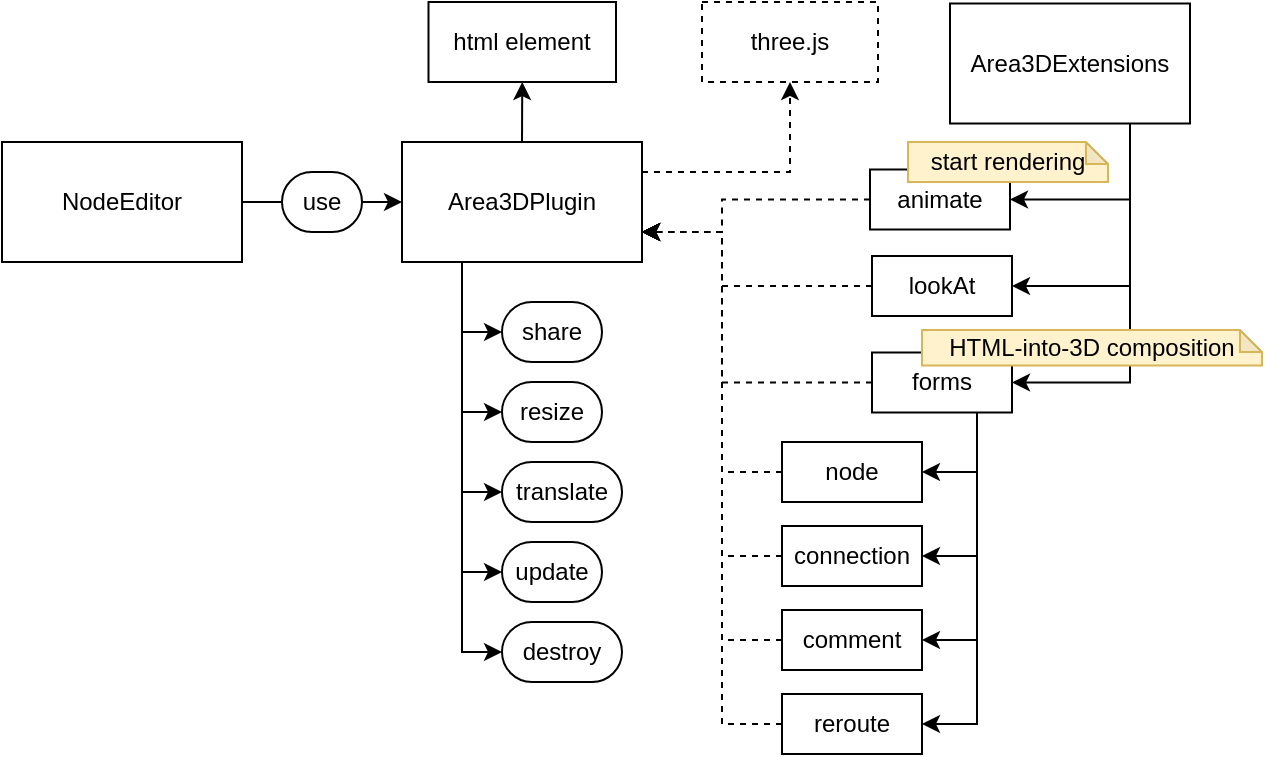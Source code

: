 <mxfile version="22.0.2" type="device">
  <diagram name="page-1" id="nTteX_-L-bd6lsjCAH_5">
    <mxGraphModel dx="247" dy="144" grid="1" gridSize="10" guides="1" tooltips="1" connect="1" arrows="1" fold="1" page="1" pageScale="1" pageWidth="827" pageHeight="1169" math="0" shadow="0">
      <root>
        <mxCell id="0" />
        <mxCell id="1" parent="0" />
        <mxCell id="D8Z68akMFMWpllpeSwho-1" style="edgeStyle=orthogonalEdgeStyle;rounded=0;orthogonalLoop=1;jettySize=auto;html=1;exitX=1;exitY=0.5;exitDx=0;exitDy=0;entryX=0;entryY=0.5;entryDx=0;entryDy=0;" parent="1" source="0EIq4OgII-BHYrVc7AHv-1" target="z7vC7oLisWLh9jTTofFt-3" edge="1">
          <mxGeometry relative="1" as="geometry" />
        </mxCell>
        <mxCell id="0EIq4OgII-BHYrVc7AHv-1" value="NodeEditor" style="rounded=0;whiteSpace=wrap;html=1;" parent="1" vertex="1">
          <mxGeometry x="20" y="100" width="120" height="60" as="geometry" />
        </mxCell>
        <mxCell id="z7vC7oLisWLh9jTTofFt-1" value="use" style="rounded=1;whiteSpace=wrap;html=1;arcSize=50;" parent="1" vertex="1">
          <mxGeometry x="160" y="115" width="40" height="30" as="geometry" />
        </mxCell>
        <mxCell id="D8Z68akMFMWpllpeSwho-4" style="edgeStyle=orthogonalEdgeStyle;rounded=0;orthogonalLoop=1;jettySize=auto;html=1;exitX=1;exitY=0.25;exitDx=0;exitDy=0;entryX=0.5;entryY=1;entryDx=0;entryDy=0;dashed=1;" parent="1" source="z7vC7oLisWLh9jTTofFt-3" target="D8Z68akMFMWpllpeSwho-2" edge="1">
          <mxGeometry relative="1" as="geometry" />
        </mxCell>
        <mxCell id="D8Z68akMFMWpllpeSwho-24" style="edgeStyle=orthogonalEdgeStyle;rounded=0;orthogonalLoop=1;jettySize=auto;html=1;exitX=0.25;exitY=1;exitDx=0;exitDy=0;entryX=0;entryY=0.5;entryDx=0;entryDy=0;" parent="1" source="z7vC7oLisWLh9jTTofFt-3" target="D8Z68akMFMWpllpeSwho-15" edge="1">
          <mxGeometry relative="1" as="geometry" />
        </mxCell>
        <mxCell id="D8Z68akMFMWpllpeSwho-25" style="edgeStyle=orthogonalEdgeStyle;rounded=0;orthogonalLoop=1;jettySize=auto;html=1;exitX=0.25;exitY=1;exitDx=0;exitDy=0;entryX=0;entryY=0.5;entryDx=0;entryDy=0;" parent="1" source="z7vC7oLisWLh9jTTofFt-3" target="D8Z68akMFMWpllpeSwho-16" edge="1">
          <mxGeometry relative="1" as="geometry" />
        </mxCell>
        <mxCell id="D8Z68akMFMWpllpeSwho-26" style="edgeStyle=orthogonalEdgeStyle;rounded=0;orthogonalLoop=1;jettySize=auto;html=1;exitX=0.25;exitY=1;exitDx=0;exitDy=0;entryX=0;entryY=0.5;entryDx=0;entryDy=0;" parent="1" source="z7vC7oLisWLh9jTTofFt-3" target="D8Z68akMFMWpllpeSwho-18" edge="1">
          <mxGeometry relative="1" as="geometry" />
        </mxCell>
        <mxCell id="D8Z68akMFMWpllpeSwho-27" style="edgeStyle=orthogonalEdgeStyle;rounded=0;orthogonalLoop=1;jettySize=auto;html=1;exitX=0.25;exitY=1;exitDx=0;exitDy=0;entryX=0;entryY=0.5;entryDx=0;entryDy=0;" parent="1" source="z7vC7oLisWLh9jTTofFt-3" target="D8Z68akMFMWpllpeSwho-17" edge="1">
          <mxGeometry relative="1" as="geometry" />
        </mxCell>
        <mxCell id="D8Z68akMFMWpllpeSwho-28" style="edgeStyle=orthogonalEdgeStyle;rounded=0;orthogonalLoop=1;jettySize=auto;html=1;exitX=0.25;exitY=1;exitDx=0;exitDy=0;entryX=0;entryY=0.5;entryDx=0;entryDy=0;" parent="1" source="z7vC7oLisWLh9jTTofFt-3" target="D8Z68akMFMWpllpeSwho-21" edge="1">
          <mxGeometry relative="1" as="geometry" />
        </mxCell>
        <mxCell id="D8Z68akMFMWpllpeSwho-49" style="edgeStyle=orthogonalEdgeStyle;rounded=0;orthogonalLoop=1;jettySize=auto;html=1;exitX=0.5;exitY=0;exitDx=0;exitDy=0;entryX=0.5;entryY=1;entryDx=0;entryDy=0;" parent="1" source="z7vC7oLisWLh9jTTofFt-3" target="D8Z68akMFMWpllpeSwho-22" edge="1">
          <mxGeometry relative="1" as="geometry" />
        </mxCell>
        <mxCell id="z7vC7oLisWLh9jTTofFt-3" value="Area3DPlugin" style="rounded=0;whiteSpace=wrap;html=1;" parent="1" vertex="1">
          <mxGeometry x="220" y="100" width="120" height="60" as="geometry" />
        </mxCell>
        <mxCell id="D8Z68akMFMWpllpeSwho-2" value="three.js" style="rounded=0;whiteSpace=wrap;html=1;dashed=1;" parent="1" vertex="1">
          <mxGeometry x="370" y="30" width="88" height="40" as="geometry" />
        </mxCell>
        <mxCell id="D8Z68akMFMWpllpeSwho-36" style="edgeStyle=orthogonalEdgeStyle;rounded=0;orthogonalLoop=1;jettySize=auto;html=1;exitX=0.75;exitY=1;exitDx=0;exitDy=0;entryX=1;entryY=0.5;entryDx=0;entryDy=0;" parent="1" source="D8Z68akMFMWpllpeSwho-5" target="D8Z68akMFMWpllpeSwho-7" edge="1">
          <mxGeometry relative="1" as="geometry" />
        </mxCell>
        <mxCell id="D8Z68akMFMWpllpeSwho-37" style="edgeStyle=orthogonalEdgeStyle;rounded=0;orthogonalLoop=1;jettySize=auto;html=1;exitX=0.75;exitY=1;exitDx=0;exitDy=0;entryX=1;entryY=0.5;entryDx=0;entryDy=0;" parent="1" source="D8Z68akMFMWpllpeSwho-5" target="D8Z68akMFMWpllpeSwho-8" edge="1">
          <mxGeometry relative="1" as="geometry" />
        </mxCell>
        <mxCell id="D8Z68akMFMWpllpeSwho-38" style="edgeStyle=orthogonalEdgeStyle;rounded=0;orthogonalLoop=1;jettySize=auto;html=1;exitX=0.75;exitY=1;exitDx=0;exitDy=0;entryX=1;entryY=0.5;entryDx=0;entryDy=0;" parent="1" source="D8Z68akMFMWpllpeSwho-5" target="D8Z68akMFMWpllpeSwho-11" edge="1">
          <mxGeometry relative="1" as="geometry" />
        </mxCell>
        <mxCell id="D8Z68akMFMWpllpeSwho-39" style="edgeStyle=orthogonalEdgeStyle;rounded=0;orthogonalLoop=1;jettySize=auto;html=1;exitX=0.75;exitY=1;exitDx=0;exitDy=0;entryX=1;entryY=0.5;entryDx=0;entryDy=0;" parent="1" source="D8Z68akMFMWpllpeSwho-5" target="D8Z68akMFMWpllpeSwho-13" edge="1">
          <mxGeometry relative="1" as="geometry" />
        </mxCell>
        <mxCell id="leLbrNldij8h_648JUz0-27" style="edgeStyle=orthogonalEdgeStyle;rounded=0;orthogonalLoop=1;jettySize=auto;html=1;exitX=0;exitY=0.5;exitDx=0;exitDy=0;entryX=1;entryY=0.75;entryDx=0;entryDy=0;dashed=1;" edge="1" parent="1" source="D8Z68akMFMWpllpeSwho-5" target="z7vC7oLisWLh9jTTofFt-3">
          <mxGeometry relative="1" as="geometry">
            <Array as="points">
              <mxPoint x="380" y="220" />
              <mxPoint x="380" y="145" />
            </Array>
          </mxGeometry>
        </mxCell>
        <mxCell id="D8Z68akMFMWpllpeSwho-5" value="forms" style="rounded=0;whiteSpace=wrap;html=1;" parent="1" vertex="1">
          <mxGeometry x="455" y="205.25" width="70" height="30" as="geometry" />
        </mxCell>
        <mxCell id="leLbrNldij8h_648JUz0-24" style="edgeStyle=orthogonalEdgeStyle;rounded=0;orthogonalLoop=1;jettySize=auto;html=1;exitX=0;exitY=0.5;exitDx=0;exitDy=0;entryX=1;entryY=0.75;entryDx=0;entryDy=0;dashed=1;" edge="1" parent="1" source="D8Z68akMFMWpllpeSwho-7" target="z7vC7oLisWLh9jTTofFt-3">
          <mxGeometry relative="1" as="geometry">
            <Array as="points">
              <mxPoint x="380" y="265" />
              <mxPoint x="380" y="145" />
            </Array>
          </mxGeometry>
        </mxCell>
        <mxCell id="D8Z68akMFMWpllpeSwho-7" value="node" style="rounded=0;whiteSpace=wrap;html=1;" parent="1" vertex="1">
          <mxGeometry x="410" y="250" width="70" height="30" as="geometry" />
        </mxCell>
        <mxCell id="leLbrNldij8h_648JUz0-25" style="edgeStyle=orthogonalEdgeStyle;rounded=0;orthogonalLoop=1;jettySize=auto;html=1;exitX=0;exitY=0.5;exitDx=0;exitDy=0;entryX=1;entryY=0.75;entryDx=0;entryDy=0;dashed=1;" edge="1" parent="1" source="D8Z68akMFMWpllpeSwho-8" target="z7vC7oLisWLh9jTTofFt-3">
          <mxGeometry relative="1" as="geometry">
            <Array as="points">
              <mxPoint x="380" y="307" />
              <mxPoint x="380" y="145" />
            </Array>
          </mxGeometry>
        </mxCell>
        <mxCell id="D8Z68akMFMWpllpeSwho-8" value="connection" style="rounded=0;whiteSpace=wrap;html=1;" parent="1" vertex="1">
          <mxGeometry x="410" y="292" width="70" height="30" as="geometry" />
        </mxCell>
        <mxCell id="leLbrNldij8h_648JUz0-29" style="edgeStyle=orthogonalEdgeStyle;rounded=0;orthogonalLoop=1;jettySize=auto;html=1;exitX=0;exitY=0.5;exitDx=0;exitDy=0;entryX=1;entryY=0.75;entryDx=0;entryDy=0;dashed=1;" edge="1" parent="1" source="D8Z68akMFMWpllpeSwho-11" target="z7vC7oLisWLh9jTTofFt-3">
          <mxGeometry relative="1" as="geometry">
            <Array as="points">
              <mxPoint x="380" y="349" />
              <mxPoint x="380" y="145" />
            </Array>
          </mxGeometry>
        </mxCell>
        <mxCell id="D8Z68akMFMWpllpeSwho-11" value="comment" style="rounded=0;whiteSpace=wrap;html=1;" parent="1" vertex="1">
          <mxGeometry x="410" y="334" width="70" height="30" as="geometry" />
        </mxCell>
        <mxCell id="leLbrNldij8h_648JUz0-31" style="edgeStyle=orthogonalEdgeStyle;rounded=0;orthogonalLoop=1;jettySize=auto;html=1;exitX=0;exitY=0.5;exitDx=0;exitDy=0;entryX=1;entryY=0.75;entryDx=0;entryDy=0;dashed=1;" edge="1" parent="1" source="D8Z68akMFMWpllpeSwho-13" target="z7vC7oLisWLh9jTTofFt-3">
          <mxGeometry relative="1" as="geometry">
            <Array as="points">
              <mxPoint x="380" y="391" />
              <mxPoint x="380" y="145" />
            </Array>
          </mxGeometry>
        </mxCell>
        <mxCell id="D8Z68akMFMWpllpeSwho-13" value="reroute" style="rounded=0;whiteSpace=wrap;html=1;" parent="1" vertex="1">
          <mxGeometry x="410" y="376" width="70" height="30" as="geometry" />
        </mxCell>
        <mxCell id="D8Z68akMFMWpllpeSwho-15" value="share" style="rounded=1;whiteSpace=wrap;html=1;arcSize=50;" parent="1" vertex="1">
          <mxGeometry x="270" y="180" width="50" height="30" as="geometry" />
        </mxCell>
        <mxCell id="D8Z68akMFMWpllpeSwho-16" value="resize" style="rounded=1;whiteSpace=wrap;html=1;arcSize=50;" parent="1" vertex="1">
          <mxGeometry x="270" y="220" width="50" height="30" as="geometry" />
        </mxCell>
        <mxCell id="D8Z68akMFMWpllpeSwho-17" value="translate" style="rounded=1;whiteSpace=wrap;html=1;arcSize=50;" parent="1" vertex="1">
          <mxGeometry x="270" y="260" width="60" height="30" as="geometry" />
        </mxCell>
        <mxCell id="D8Z68akMFMWpllpeSwho-18" value="update" style="rounded=1;whiteSpace=wrap;html=1;arcSize=50;" parent="1" vertex="1">
          <mxGeometry x="270" y="300" width="50" height="30" as="geometry" />
        </mxCell>
        <mxCell id="D8Z68akMFMWpllpeSwho-21" value="destroy" style="rounded=1;whiteSpace=wrap;html=1;arcSize=50;" parent="1" vertex="1">
          <mxGeometry x="270" y="340" width="60" height="30" as="geometry" />
        </mxCell>
        <mxCell id="D8Z68akMFMWpllpeSwho-22" value="html element" style="rounded=0;whiteSpace=wrap;html=1;" parent="1" vertex="1">
          <mxGeometry x="233.25" y="30" width="93.75" height="40" as="geometry" />
        </mxCell>
        <mxCell id="D8Z68akMFMWpllpeSwho-51" style="edgeStyle=orthogonalEdgeStyle;rounded=0;orthogonalLoop=1;jettySize=auto;html=1;exitX=0.75;exitY=1;exitDx=0;exitDy=0;entryX=1;entryY=0.5;entryDx=0;entryDy=0;" parent="1" source="D8Z68akMFMWpllpeSwho-30" target="D8Z68akMFMWpllpeSwho-50" edge="1">
          <mxGeometry relative="1" as="geometry" />
        </mxCell>
        <mxCell id="D8Z68akMFMWpllpeSwho-52" style="edgeStyle=orthogonalEdgeStyle;rounded=0;orthogonalLoop=1;jettySize=auto;html=1;exitX=0.75;exitY=1;exitDx=0;exitDy=0;entryX=1;entryY=0.5;entryDx=0;entryDy=0;" parent="1" source="D8Z68akMFMWpllpeSwho-30" target="D8Z68akMFMWpllpeSwho-5" edge="1">
          <mxGeometry relative="1" as="geometry" />
        </mxCell>
        <mxCell id="leLbrNldij8h_648JUz0-3" style="edgeStyle=orthogonalEdgeStyle;rounded=0;orthogonalLoop=1;jettySize=auto;html=1;exitX=0.75;exitY=1;exitDx=0;exitDy=0;entryX=1;entryY=0.5;entryDx=0;entryDy=0;" edge="1" parent="1" source="D8Z68akMFMWpllpeSwho-30" target="leLbrNldij8h_648JUz0-1">
          <mxGeometry relative="1" as="geometry" />
        </mxCell>
        <mxCell id="D8Z68akMFMWpllpeSwho-30" value="Area3DExtensions" style="rounded=0;whiteSpace=wrap;html=1;" parent="1" vertex="1">
          <mxGeometry x="494" y="30.75" width="120" height="60" as="geometry" />
        </mxCell>
        <mxCell id="leLbrNldij8h_648JUz0-23" style="edgeStyle=orthogonalEdgeStyle;rounded=0;orthogonalLoop=1;jettySize=auto;html=1;exitX=0;exitY=0.5;exitDx=0;exitDy=0;entryX=1;entryY=0.75;entryDx=0;entryDy=0;dashed=1;" edge="1" parent="1" source="D8Z68akMFMWpllpeSwho-50" target="z7vC7oLisWLh9jTTofFt-3">
          <mxGeometry relative="1" as="geometry">
            <Array as="points">
              <mxPoint x="380" y="129" />
              <mxPoint x="380" y="145" />
            </Array>
          </mxGeometry>
        </mxCell>
        <mxCell id="D8Z68akMFMWpllpeSwho-50" value="animate" style="rounded=0;whiteSpace=wrap;html=1;" parent="1" vertex="1">
          <mxGeometry x="454" y="113.75" width="70" height="30" as="geometry" />
        </mxCell>
        <mxCell id="D8Z68akMFMWpllpeSwho-47" value="start rendering" style="shape=note;whiteSpace=wrap;html=1;backgroundOutline=1;darkOpacity=0.05;size=11;fillColor=#fff2cc;strokeColor=#d6b656;" parent="1" vertex="1">
          <mxGeometry x="473" y="100" width="100" height="20" as="geometry" />
        </mxCell>
        <mxCell id="D8Z68akMFMWpllpeSwho-55" value="HTML-into-3D composition" style="shape=note;whiteSpace=wrap;html=1;backgroundOutline=1;darkOpacity=0.05;size=11;fillColor=#fff2cc;strokeColor=#d6b656;" parent="1" vertex="1">
          <mxGeometry x="480" y="194" width="170" height="17.75" as="geometry" />
        </mxCell>
        <mxCell id="leLbrNldij8h_648JUz0-26" style="edgeStyle=orthogonalEdgeStyle;rounded=0;orthogonalLoop=1;jettySize=auto;html=1;exitX=0;exitY=0.5;exitDx=0;exitDy=0;entryX=1;entryY=0.75;entryDx=0;entryDy=0;dashed=1;" edge="1" parent="1" source="leLbrNldij8h_648JUz0-1" target="z7vC7oLisWLh9jTTofFt-3">
          <mxGeometry relative="1" as="geometry">
            <Array as="points">
              <mxPoint x="380" y="172" />
              <mxPoint x="380" y="145" />
            </Array>
          </mxGeometry>
        </mxCell>
        <mxCell id="leLbrNldij8h_648JUz0-1" value="lookAt" style="rounded=0;whiteSpace=wrap;html=1;" vertex="1" parent="1">
          <mxGeometry x="455" y="157" width="70" height="30" as="geometry" />
        </mxCell>
      </root>
    </mxGraphModel>
  </diagram>
</mxfile>
